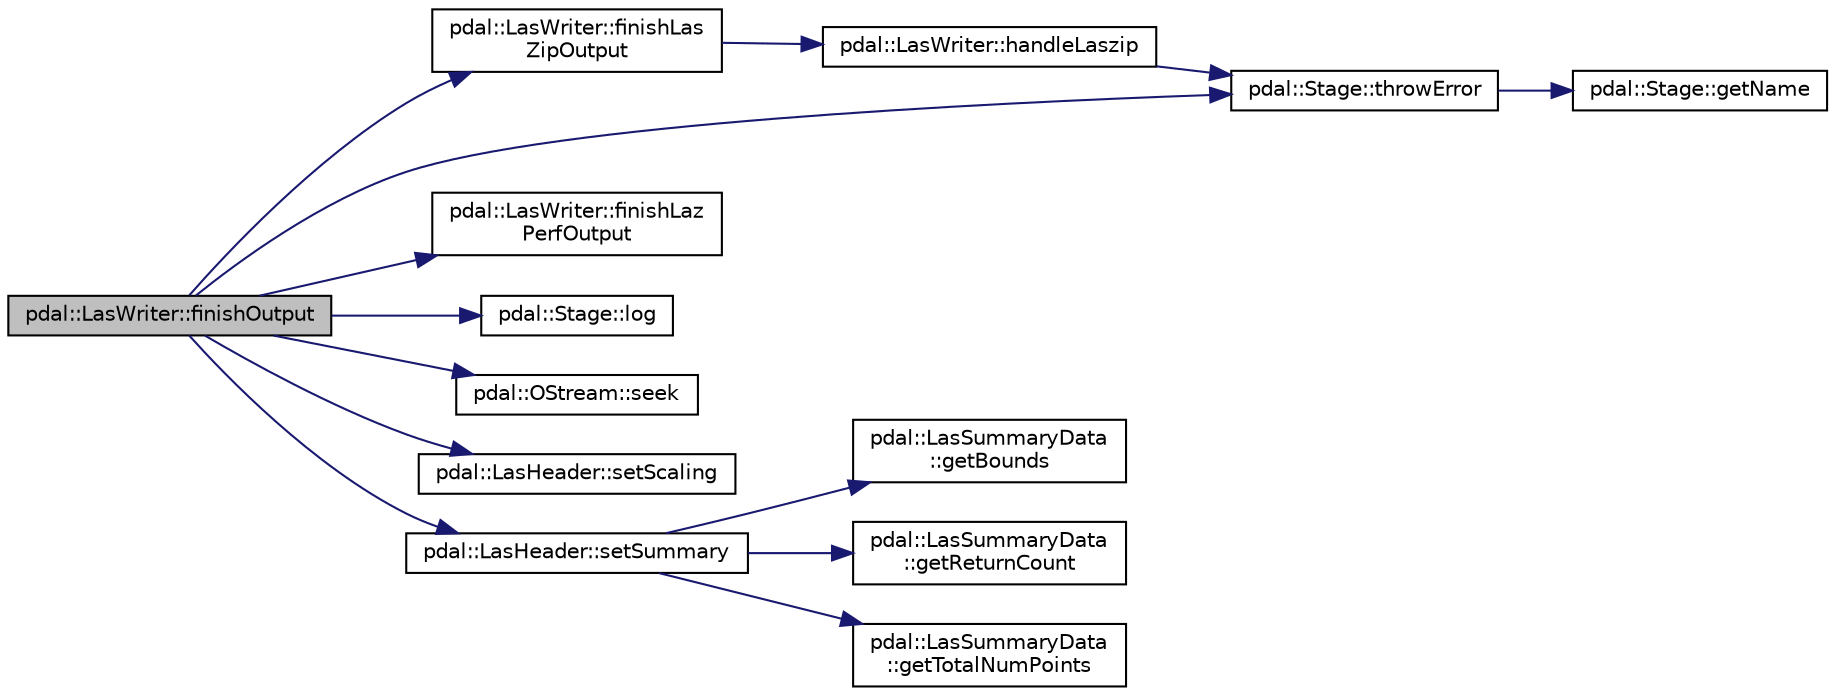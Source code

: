 digraph "pdal::LasWriter::finishOutput"
{
  edge [fontname="Helvetica",fontsize="10",labelfontname="Helvetica",labelfontsize="10"];
  node [fontname="Helvetica",fontsize="10",shape=record];
  rankdir="LR";
  Node1 [label="pdal::LasWriter::finishOutput",height=0.2,width=0.4,color="black", fillcolor="grey75", style="filled", fontcolor="black"];
  Node1 -> Node2 [color="midnightblue",fontsize="10",style="solid",fontname="Helvetica"];
  Node2 [label="pdal::LasWriter::finishLas\lZipOutput",height=0.2,width=0.4,color="black", fillcolor="white", style="filled",URL="$classpdal_1_1LasWriter.html#a0d9a176e1f624ed9ad8192f6ae1deb9d"];
  Node2 -> Node3 [color="midnightblue",fontsize="10",style="solid",fontname="Helvetica"];
  Node3 [label="pdal::LasWriter::handleLaszip",height=0.2,width=0.4,color="black", fillcolor="white", style="filled",URL="$classpdal_1_1LasWriter.html#a37ad073f141dcf074c5dcced687feaea"];
  Node3 -> Node4 [color="midnightblue",fontsize="10",style="solid",fontname="Helvetica"];
  Node4 [label="pdal::Stage::throwError",height=0.2,width=0.4,color="black", fillcolor="white", style="filled",URL="$classpdal_1_1Stage.html#abdbd1176da12dfd882d931a43290797f"];
  Node4 -> Node5 [color="midnightblue",fontsize="10",style="solid",fontname="Helvetica"];
  Node5 [label="pdal::Stage::getName",height=0.2,width=0.4,color="black", fillcolor="white", style="filled",URL="$classpdal_1_1Stage.html#a6c81d6fbbac17ebe4cd63806916cc750"];
  Node1 -> Node6 [color="midnightblue",fontsize="10",style="solid",fontname="Helvetica"];
  Node6 [label="pdal::LasWriter::finishLaz\lPerfOutput",height=0.2,width=0.4,color="black", fillcolor="white", style="filled",URL="$classpdal_1_1LasWriter.html#af0782282c4ef8fc2e07e528b4ea3f234"];
  Node1 -> Node7 [color="midnightblue",fontsize="10",style="solid",fontname="Helvetica"];
  Node7 [label="pdal::Stage::log",height=0.2,width=0.4,color="black", fillcolor="white", style="filled",URL="$classpdal_1_1Stage.html#ae8c29817e14d7cda53fdcbb23102d872"];
  Node1 -> Node8 [color="midnightblue",fontsize="10",style="solid",fontname="Helvetica"];
  Node8 [label="pdal::OStream::seek",height=0.2,width=0.4,color="black", fillcolor="white", style="filled",URL="$classpdal_1_1OStream.html#a1f1ee92c87112094d439d2a3c9bbf54f"];
  Node1 -> Node9 [color="midnightblue",fontsize="10",style="solid",fontname="Helvetica"];
  Node9 [label="pdal::LasHeader::setScaling",height=0.2,width=0.4,color="black", fillcolor="white", style="filled",URL="$classpdal_1_1LasHeader.html#a6d0b0128ad19d22ad0592d0cd2a04bc5",tooltip="Set values of scale/offset factor for X, Y and Z coordinates. "];
  Node1 -> Node10 [color="midnightblue",fontsize="10",style="solid",fontname="Helvetica"];
  Node10 [label="pdal::LasHeader::setSummary",height=0.2,width=0.4,color="black", fillcolor="white", style="filled",URL="$classpdal_1_1LasHeader.html#ae256802ba1ef6d3244dd74e96302929b"];
  Node10 -> Node11 [color="midnightblue",fontsize="10",style="solid",fontname="Helvetica"];
  Node11 [label="pdal::LasSummaryData\l::getBounds",height=0.2,width=0.4,color="black", fillcolor="white", style="filled",URL="$classpdal_1_1LasSummaryData.html#ac1c776a9f687033393b2e4ae3e18a737"];
  Node10 -> Node12 [color="midnightblue",fontsize="10",style="solid",fontname="Helvetica"];
  Node12 [label="pdal::LasSummaryData\l::getReturnCount",height=0.2,width=0.4,color="black", fillcolor="white", style="filled",URL="$classpdal_1_1LasSummaryData.html#a3760498d9bb37dbaee9fcffa73f67b69"];
  Node10 -> Node13 [color="midnightblue",fontsize="10",style="solid",fontname="Helvetica"];
  Node13 [label="pdal::LasSummaryData\l::getTotalNumPoints",height=0.2,width=0.4,color="black", fillcolor="white", style="filled",URL="$classpdal_1_1LasSummaryData.html#ada3538911e23a23505004636e3e4cafe"];
  Node1 -> Node4 [color="midnightblue",fontsize="10",style="solid",fontname="Helvetica"];
}
